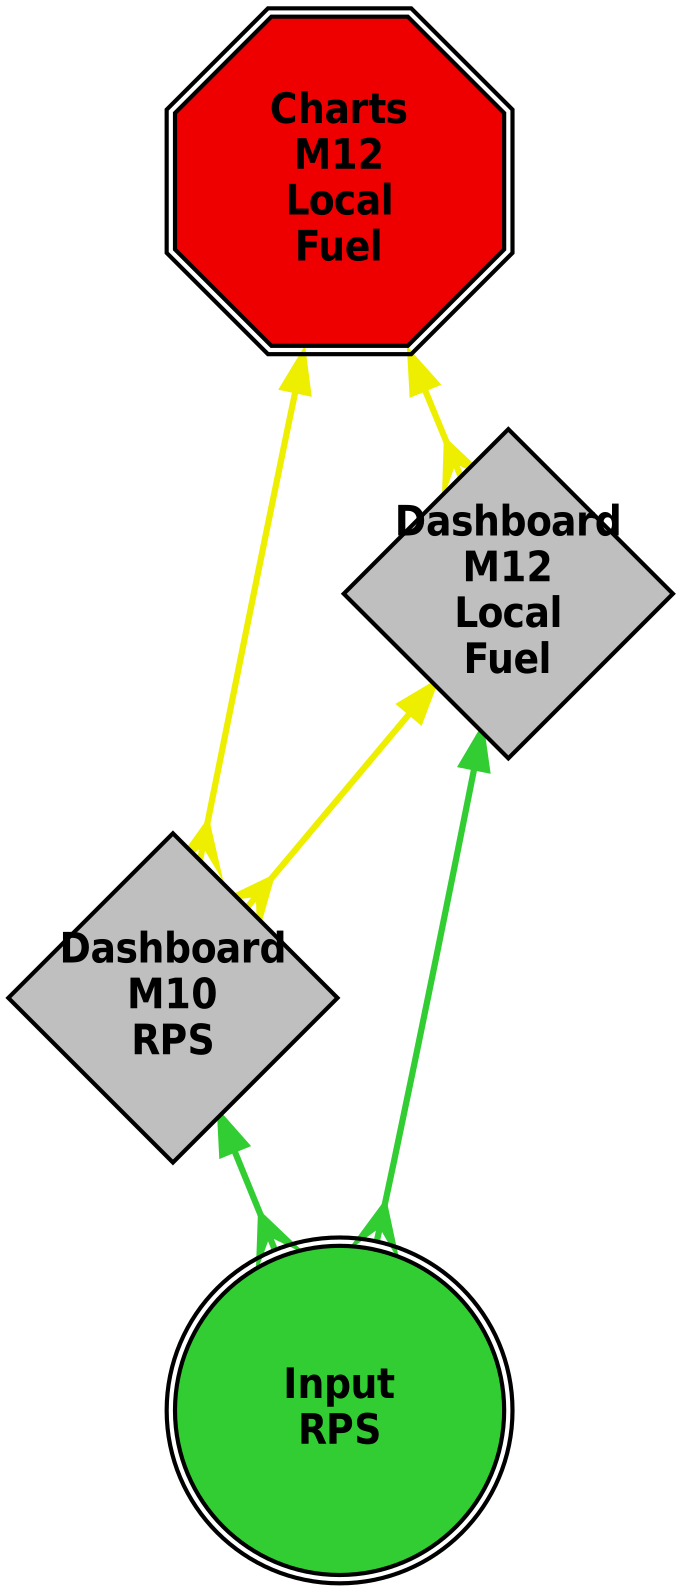 digraph dependencies {
layers="one:two:three";
outputorder="edgesfirst";
nodesep=0.75;
Charts_M12_Local_Fuel [layer="two"] [style="filled"] [height="2.2"] [shape="doubleoctagon"] [fontsize="20"] [fillcolor="red2"] [fontname="Helvetica-Narrow-Bold"] [fixedsize="true"] [label="Charts\nM12\nLocal\nFuel"] [width="2.2"] [penwidth="2"];
Charts_M12_Local_Fuel -> Dashboard_M10_RPS [layer="one"] [arrowhead="crow"] [color="yellow2"] [arrowsize="1.75"] [dir="both"] [penwidth="3"];
Charts_M12_Local_Fuel -> Dashboard_M12_Local_Fuel [layer="one"] [arrowhead="crow"] [color="yellow2"] [arrowsize="1.75"] [dir="both"] [penwidth="3"];
Dashboard_M10_RPS [layer="two"] [style="filled"] [height="2.2"] [shape="diamond"] [fontsize="20"] [fillcolor="grey75"] [fontname="Helvetica-Narrow-Bold"] [fixedsize="true"] [label="Dashboard\nM10\nRPS"] [width="2.2"] [penwidth="2"];
Dashboard_M10_RPS -> Input_RPS [layer="one"] [arrowhead="crow"] [color="limegreen"] [arrowsize="1.75"] [dir="both"] [penwidth="3"];
Dashboard_M12_Local_Fuel [layer="two"] [style="filled"] [height="2.2"] [shape="diamond"] [fontsize="20"] [fillcolor="grey75"] [fontname="Helvetica-Narrow-Bold"] [fixedsize="true"] [label="Dashboard\nM12\nLocal\nFuel"] [width="2.2"] [penwidth="2"];
Dashboard_M12_Local_Fuel -> Dashboard_M10_RPS [layer="one"] [arrowhead="crow"] [color="yellow2"] [arrowsize="1.75"] [dir="both"] [penwidth="3"];
Dashboard_M12_Local_Fuel -> Input_RPS [layer="one"] [arrowhead="crow"] [color="limegreen"] [arrowsize="1.75"] [dir="both"] [penwidth="3"];
Input_RPS [layer="two"] [style="filled"] [height="2.2"] [shape="doublecircle"] [fontsize="20"] [fillcolor="limegreen"] [fontname="Helvetica-Narrow-Bold"] [fixedsize="true"] [label="Input\nRPS"] [width="2.2"] [penwidth="2"];
}
